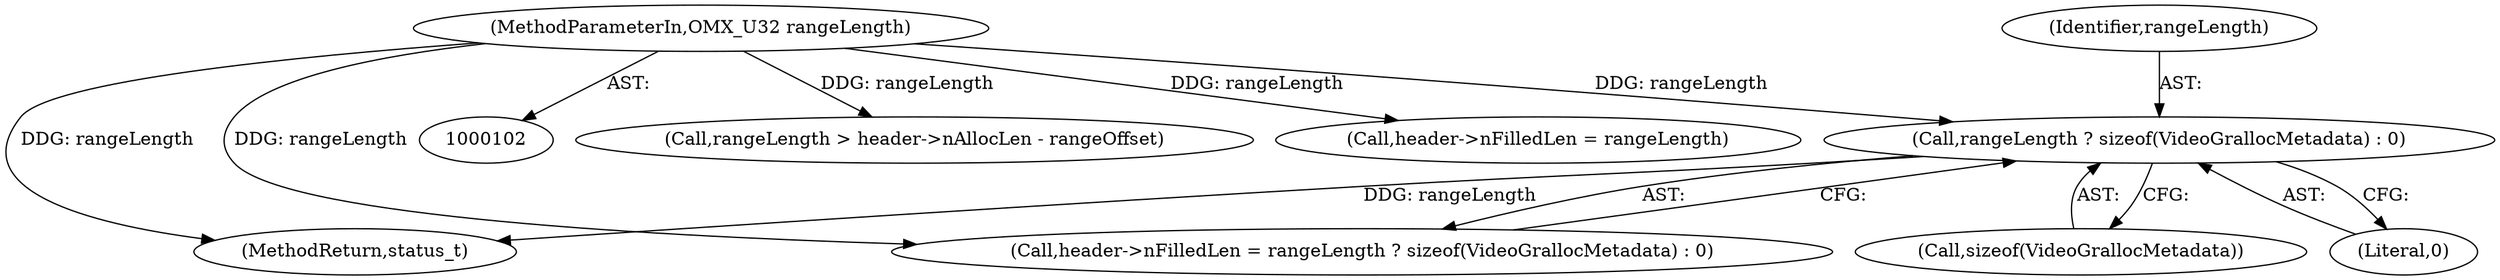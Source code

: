 digraph "0_Android_2c75e1c3b98e4e94f50c63e2b7694be5f948477c@API" {
"1000155" [label="(Call,rangeLength ? sizeof(VideoGrallocMetadata) : 0)"];
"1000105" [label="(MethodParameterIn,OMX_U32 rangeLength)"];
"1000155" [label="(Call,rangeLength ? sizeof(VideoGrallocMetadata) : 0)"];
"1000156" [label="(Identifier,rangeLength)"];
"1000174" [label="(Call,rangeLength > header->nAllocLen - rangeOffset)"];
"1000159" [label="(Literal,0)"];
"1000198" [label="(Call,header->nFilledLen = rangeLength)"];
"1000105" [label="(MethodParameterIn,OMX_U32 rangeLength)"];
"1000219" [label="(MethodReturn,status_t)"];
"1000151" [label="(Call,header->nFilledLen = rangeLength ? sizeof(VideoGrallocMetadata) : 0)"];
"1000157" [label="(Call,sizeof(VideoGrallocMetadata))"];
"1000155" -> "1000151"  [label="AST: "];
"1000155" -> "1000157"  [label="CFG: "];
"1000155" -> "1000159"  [label="CFG: "];
"1000156" -> "1000155"  [label="AST: "];
"1000157" -> "1000155"  [label="AST: "];
"1000159" -> "1000155"  [label="AST: "];
"1000151" -> "1000155"  [label="CFG: "];
"1000155" -> "1000219"  [label="DDG: rangeLength"];
"1000105" -> "1000155"  [label="DDG: rangeLength"];
"1000105" -> "1000102"  [label="AST: "];
"1000105" -> "1000219"  [label="DDG: rangeLength"];
"1000105" -> "1000151"  [label="DDG: rangeLength"];
"1000105" -> "1000174"  [label="DDG: rangeLength"];
"1000105" -> "1000198"  [label="DDG: rangeLength"];
}
